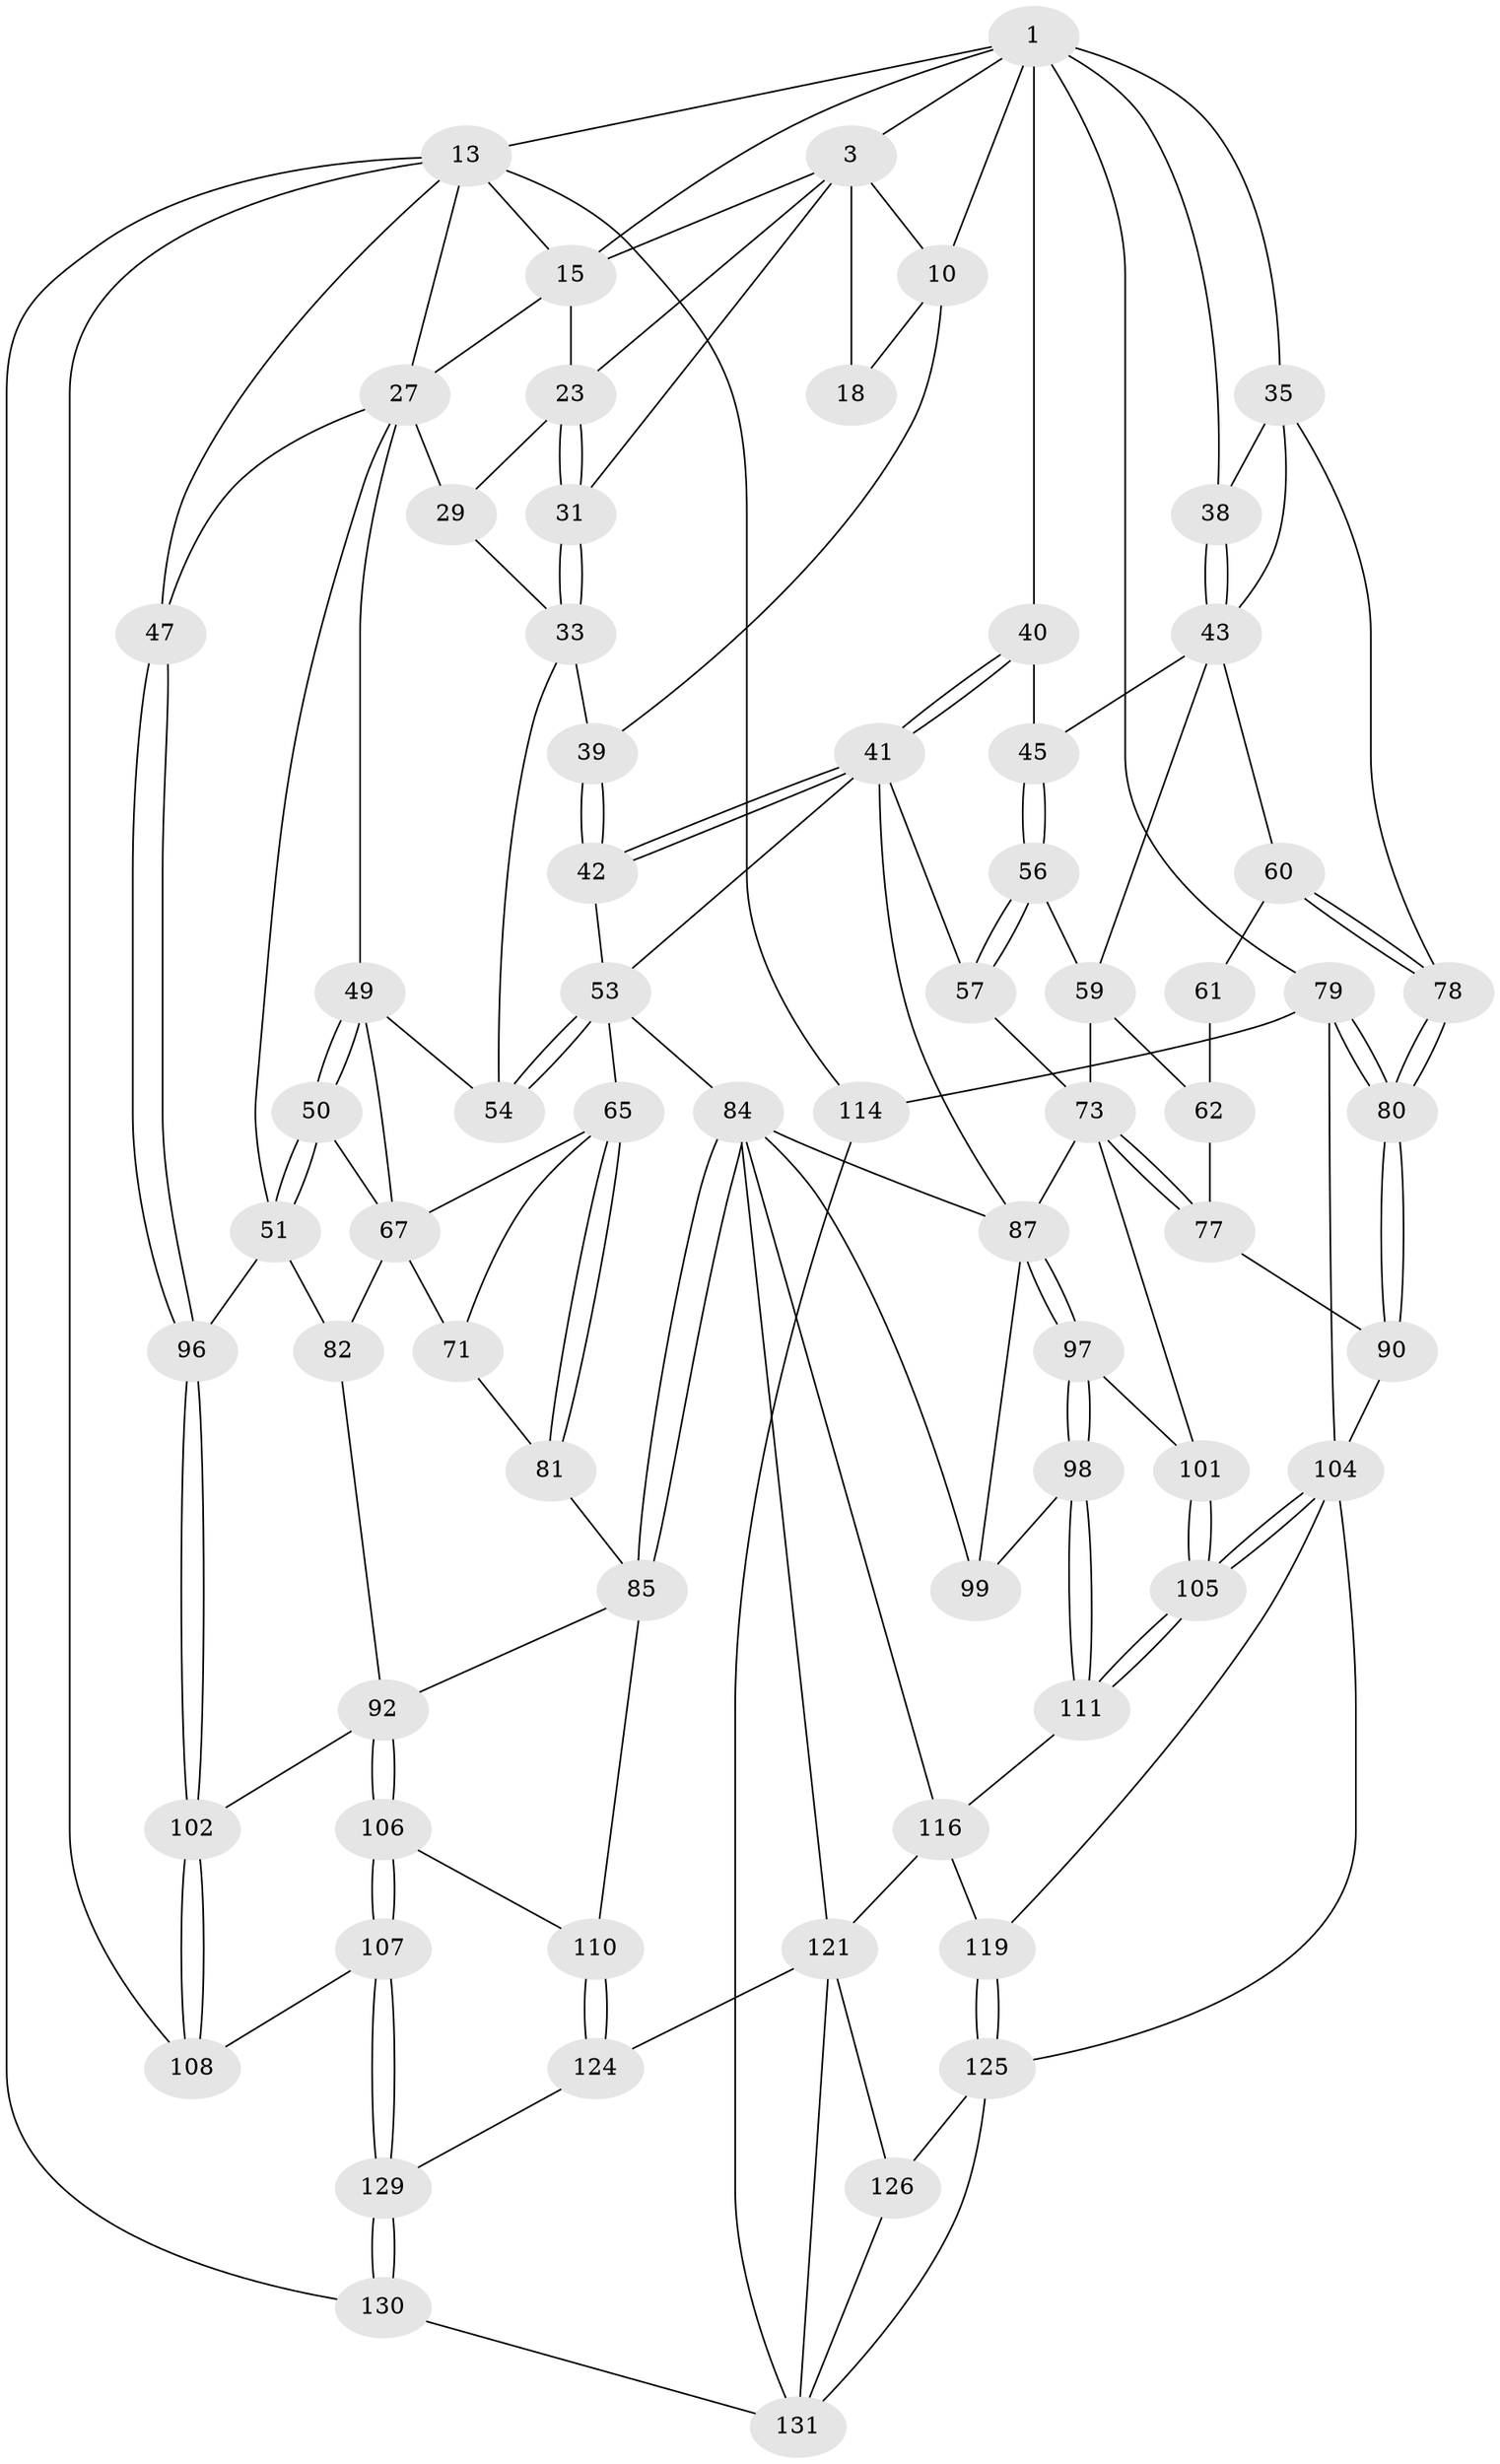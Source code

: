 // original degree distribution, {3: 0.014492753623188406, 5: 0.5507246376811594, 4: 0.2246376811594203, 6: 0.21014492753623187}
// Generated by graph-tools (version 1.1) at 2025/16/03/09/25 04:16:45]
// undirected, 69 vertices, 161 edges
graph export_dot {
graph [start="1"]
  node [color=gray90,style=filled];
  1 [pos="+0.6274564448560367+0",super="+2+6"];
  3 [pos="+0.43756415975459495+0.026710690782752424",super="+4+19"];
  10 [pos="+0.6775770742236928+0.13716958857506667",super="+32"];
  13 [pos="+0+0",super="+14+48"];
  15 [pos="+0.07923585501020985+0",super="+26+16"];
  18 [pos="+0.5219920975118711+0.09451006563105759",super="+21"];
  23 [pos="+0.3287525676916764+0.1857093871746211",super="+24"];
  27 [pos="+0.15604558477825822+0.2590629972264441",super="+28+30"];
  29 [pos="+0.23528050488508248+0.320201019043145"];
  31 [pos="+0.36446218164809324+0.2131252566628082"];
  33 [pos="+0.32926867532313797+0.31501178482935466",super="+34"];
  35 [pos="+1+0.20084844846907282",super="+36"];
  38 [pos="+0.9166253832174789+0.28272961973379396"];
  39 [pos="+0.5354614738251445+0.30290013618775385"];
  40 [pos="+0.7223988332992978+0.3009679386699443"];
  41 [pos="+0.5974740331278052+0.39714621535134453",super="+58"];
  42 [pos="+0.5534025080350713+0.3433852692024539"];
  43 [pos="+0.8838099573803506+0.34085591134176024",super="+52+44"];
  45 [pos="+0.8145936428554431+0.36583800660244037"];
  47 [pos="+0+0.4080456972849495"];
  49 [pos="+0.13767470421456704+0.43974642146492604",super="+55"];
  50 [pos="+0.11478533066373495+0.460017072149948"];
  51 [pos="+0.09310480091276954+0.473555928373994",super="+83"];
  53 [pos="+0.36393741539434044+0.41254265058333855",super="+64"];
  54 [pos="+0.32207858781112614+0.36181826460018623"];
  56 [pos="+0.7135879712741654+0.4532857249168378"];
  57 [pos="+0.6577542894824232+0.4685181724550594"];
  59 [pos="+0.8290107018423898+0.47727332129695",super="+63"];
  60 [pos="+0.9658712122395987+0.4813575390236893"];
  61 [pos="+0.9190614841010799+0.4950458756975804"];
  62 [pos="+0.8467951579253936+0.49256731591908753",super="+76"];
  65 [pos="+0.37330075305372906+0.48806644610062894",super="+66"];
  67 [pos="+0.25601751938754364+0.46996477076657067",super="+70"];
  71 [pos="+0.2764090356931231+0.5572109397541923"];
  73 [pos="+0.7463047656739112+0.5752229662464793",super="+74"];
  77 [pos="+0.8478250916341639+0.6782177371068202"];
  78 [pos="+1+0.5492104521496588"];
  79 [pos="+1+1"];
  80 [pos="+1+0.7426441415383342"];
  81 [pos="+0.3099348128577525+0.5566578483587226"];
  82 [pos="+0.24433456816357163+0.5722509591755789"];
  84 [pos="+0.4162864868557588+0.6117722469080454",super="+95"];
  85 [pos="+0.3975262497812537+0.6358169448179103",super="+86+109"];
  87 [pos="+0.6284476218171479+0.5912273800755439",super="+88"];
  90 [pos="+0.9937908713342112+0.7483380599990481",super="+127+91"];
  92 [pos="+0.29215837964442526+0.6403194384116778",super="+93"];
  96 [pos="+0.11124813801105153+0.6971735641309283"];
  97 [pos="+0.6390372807917225+0.6041063628200025"];
  98 [pos="+0.6068651544354045+0.6772602037130432"];
  99 [pos="+0.6060847476045137+0.6767826693603917"];
  101 [pos="+0.6812036055191005+0.6394472461801138"];
  102 [pos="+0.11997741768266205+0.7431048297632771"];
  104 [pos="+0.7168402512787172+0.7656486836111592",super="+118"];
  105 [pos="+0.6654307193977562+0.6939283930999051"];
  106 [pos="+0.2924644968940925+0.6425308416051343"];
  107 [pos="+0.18367567107782404+0.7659939624019977"];
  108 [pos="+0.11987718468982297+0.7439213981700523"];
  110 [pos="+0.36988052681384004+0.7591708167700366"];
  111 [pos="+0.6154160937958908+0.6835762739916089"];
  114 [pos="+0+1"];
  116 [pos="+0.5918490886692853+0.7243218070246192",super="+120"];
  119 [pos="+0.6105705076664307+0.8588408786519529"];
  121 [pos="+0.5287521896560891+0.7260200459999889",super="+122"];
  124 [pos="+0.3654184819792184+0.7754503578494208"];
  125 [pos="+0.5663242267092368+0.8863122803668206",super="+135"];
  126 [pos="+0.44256377734502766+0.8495205383083955",super="+133"];
  129 [pos="+0.23589997225905288+0.7901773816450265"];
  130 [pos="+0.24730217050411885+0.9566619640446806"];
  131 [pos="+0.3195062893571747+0.929815277343472",super="+132"];
  1 -- 3;
  1 -- 35 [weight=2];
  1 -- 38;
  1 -- 40;
  1 -- 10;
  1 -- 13;
  1 -- 79;
  1 -- 15;
  3 -- 10;
  3 -- 18 [weight=3];
  3 -- 23;
  3 -- 31;
  3 -- 15;
  10 -- 18;
  10 -- 39;
  13 -- 114 [weight=2];
  13 -- 15;
  13 -- 27;
  13 -- 130;
  13 -- 108;
  13 -- 47;
  15 -- 27;
  15 -- 23 [weight=2];
  23 -- 31;
  23 -- 31;
  23 -- 29;
  27 -- 51;
  27 -- 47;
  27 -- 49;
  27 -- 29;
  29 -- 33;
  31 -- 33;
  31 -- 33;
  33 -- 39;
  33 -- 54;
  35 -- 43;
  35 -- 38;
  35 -- 78;
  38 -- 43;
  38 -- 43;
  39 -- 42;
  39 -- 42;
  40 -- 41;
  40 -- 41;
  40 -- 45;
  41 -- 42;
  41 -- 42;
  41 -- 53;
  41 -- 57;
  41 -- 87;
  42 -- 53;
  43 -- 60;
  43 -- 59;
  43 -- 45;
  45 -- 56;
  45 -- 56;
  47 -- 96;
  47 -- 96;
  49 -- 50;
  49 -- 50;
  49 -- 67;
  49 -- 54;
  50 -- 51;
  50 -- 51;
  50 -- 67;
  51 -- 96;
  51 -- 82;
  53 -- 54;
  53 -- 54;
  53 -- 65;
  53 -- 84;
  56 -- 57;
  56 -- 57;
  56 -- 59;
  57 -- 73;
  59 -- 73;
  59 -- 62;
  60 -- 61;
  60 -- 78;
  60 -- 78;
  61 -- 62 [weight=2];
  62 -- 77;
  65 -- 81;
  65 -- 81;
  65 -- 67;
  65 -- 71;
  67 -- 82;
  67 -- 71;
  71 -- 81;
  73 -- 77;
  73 -- 77;
  73 -- 101;
  73 -- 87;
  77 -- 90;
  78 -- 80;
  78 -- 80;
  79 -- 80;
  79 -- 80;
  79 -- 114;
  79 -- 104;
  80 -- 90;
  80 -- 90;
  81 -- 85;
  82 -- 92;
  84 -- 85 [weight=2];
  84 -- 85;
  84 -- 99;
  84 -- 116;
  84 -- 121;
  84 -- 87;
  85 -- 92;
  85 -- 110;
  87 -- 97;
  87 -- 97;
  87 -- 99;
  90 -- 104 [weight=3];
  92 -- 106;
  92 -- 106;
  92 -- 102;
  96 -- 102;
  96 -- 102;
  97 -- 98;
  97 -- 98;
  97 -- 101;
  98 -- 99;
  98 -- 111;
  98 -- 111;
  101 -- 105;
  101 -- 105;
  102 -- 108;
  102 -- 108;
  104 -- 105;
  104 -- 105;
  104 -- 119;
  104 -- 125;
  105 -- 111;
  105 -- 111;
  106 -- 107;
  106 -- 107;
  106 -- 110;
  107 -- 108;
  107 -- 129;
  107 -- 129;
  110 -- 124;
  110 -- 124;
  111 -- 116;
  114 -- 131;
  116 -- 121;
  116 -- 119;
  119 -- 125;
  119 -- 125;
  121 -- 131;
  121 -- 124;
  121 -- 126;
  124 -- 129;
  125 -- 126 [weight=2];
  125 -- 131;
  126 -- 131;
  129 -- 130;
  129 -- 130;
  130 -- 131;
}
